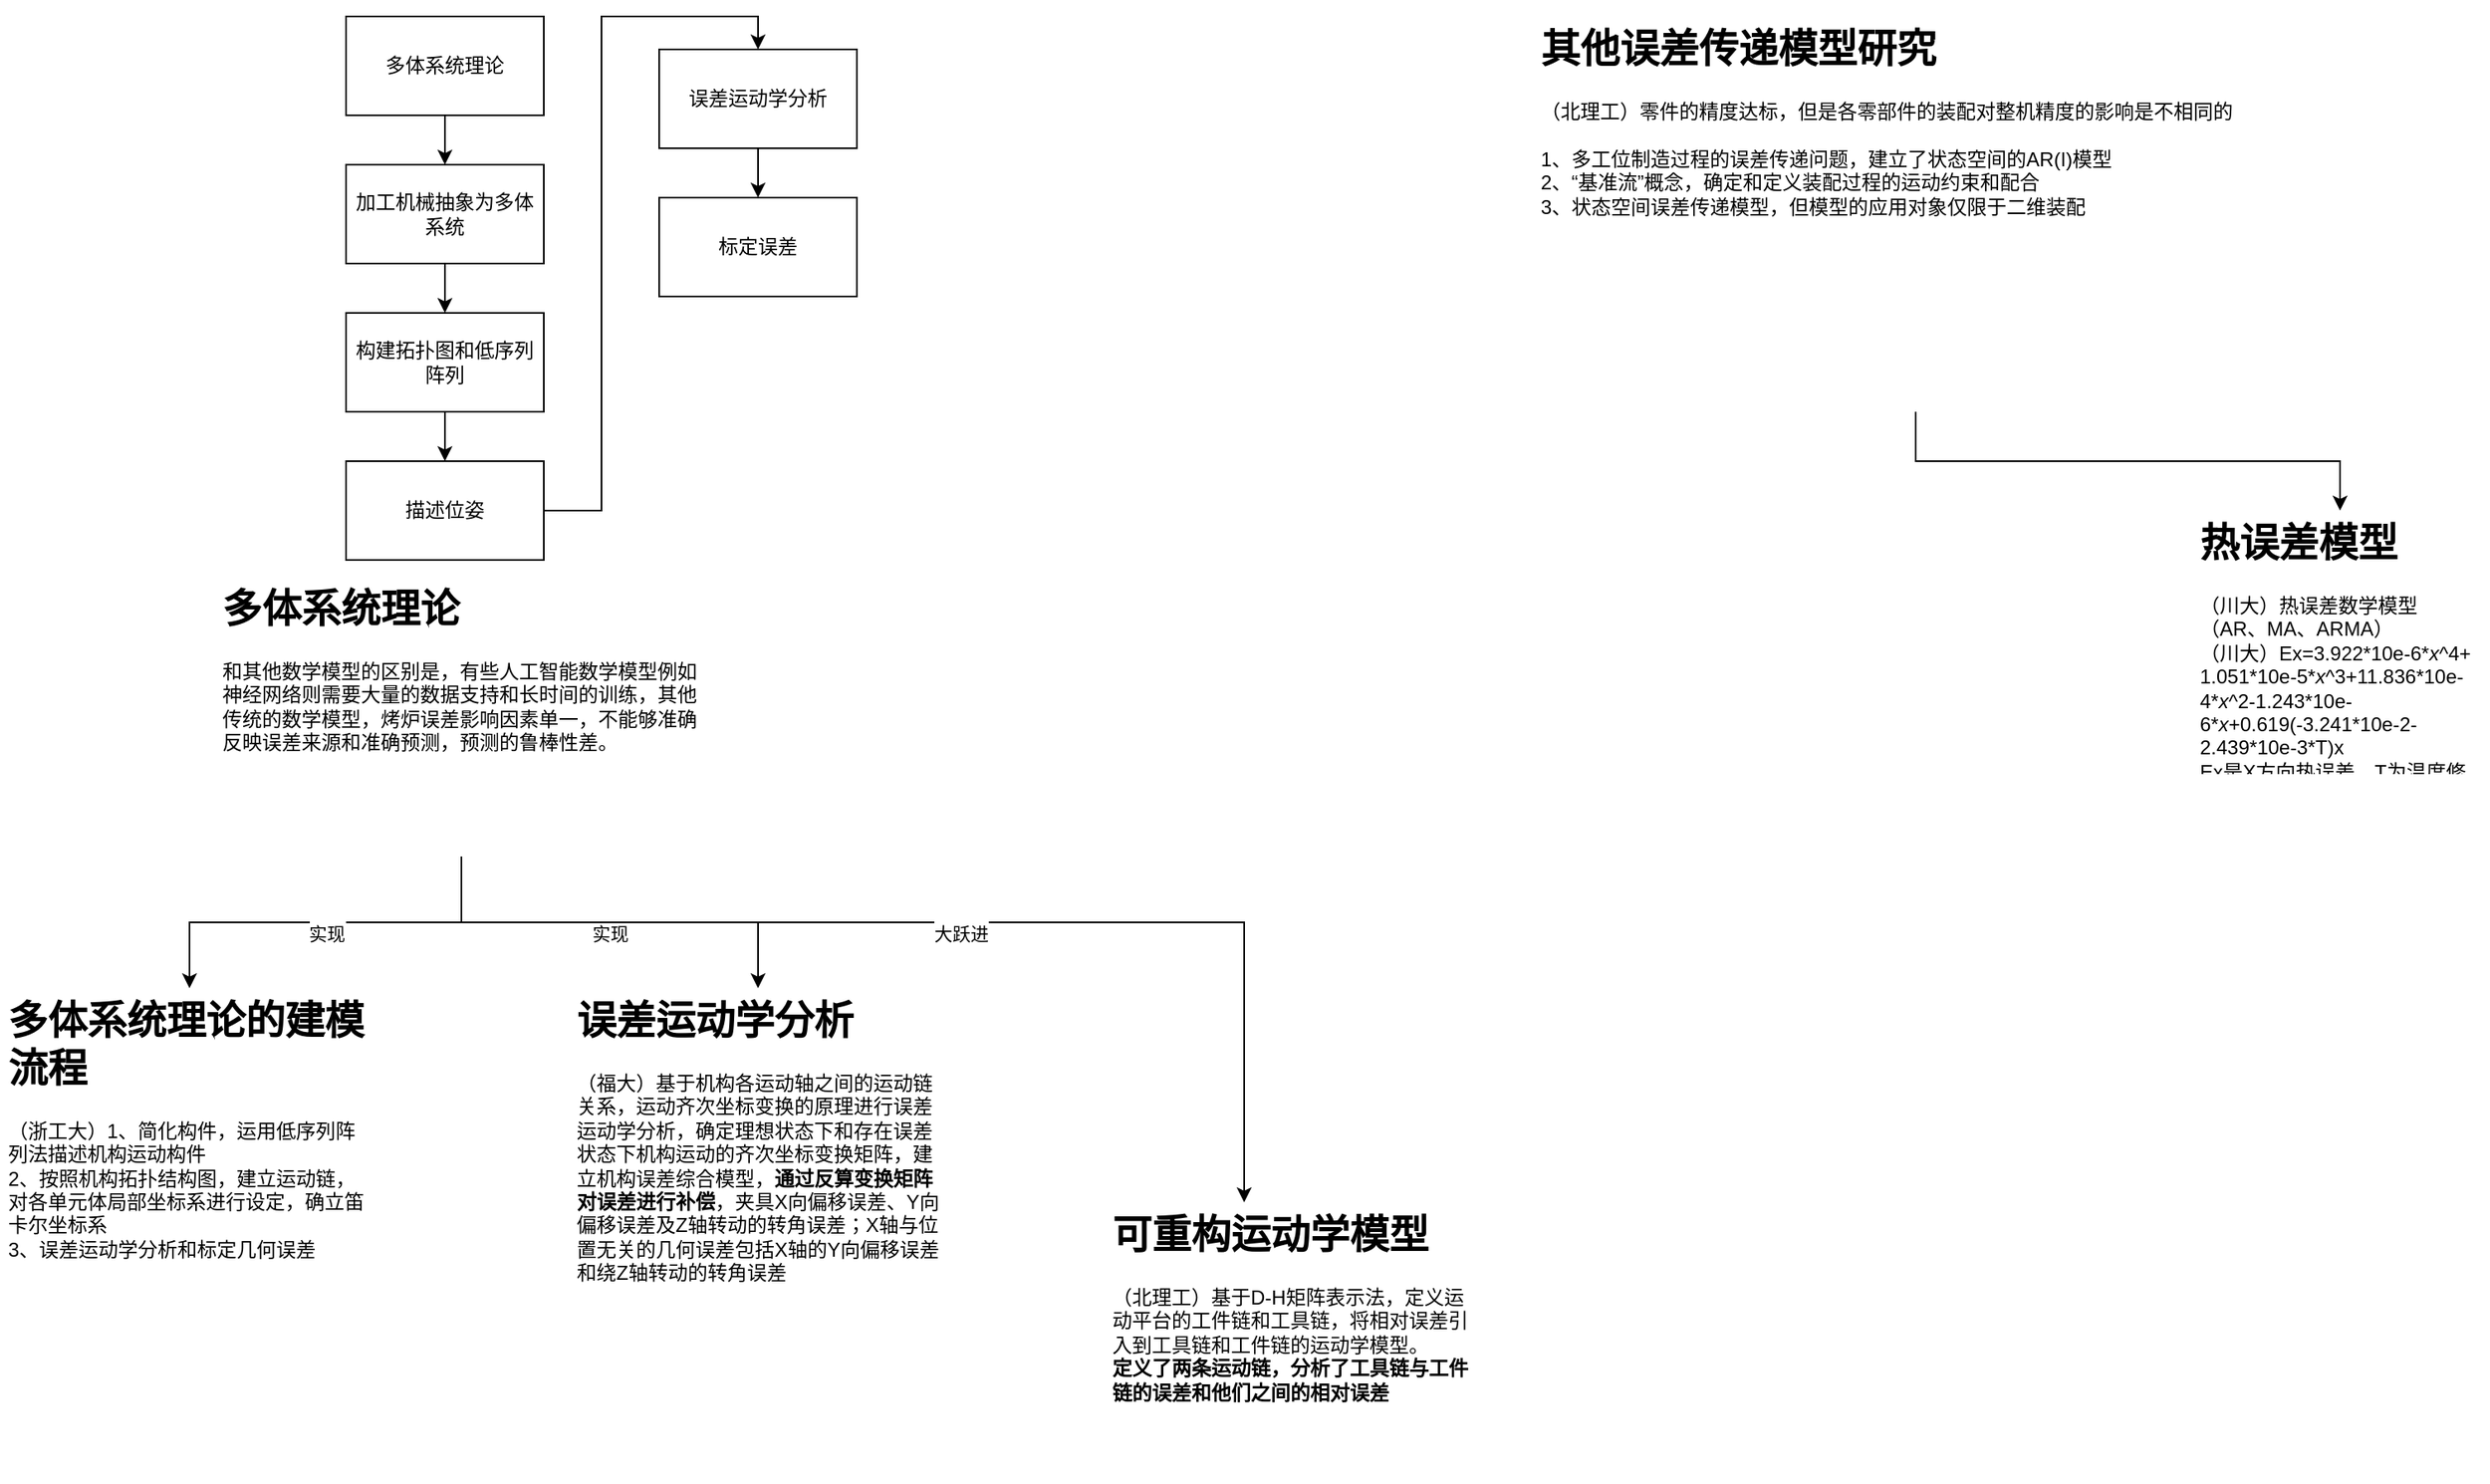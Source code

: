 <mxfile version="21.5.0" type="github">
  <diagram name="第 1 页" id="POoLvG0KGlz7YIlAlJ7y">
    <mxGraphModel dx="1430" dy="775" grid="1" gridSize="10" guides="1" tooltips="1" connect="1" arrows="1" fold="1" page="1" pageScale="1" pageWidth="827" pageHeight="1169" math="0" shadow="0">
      <root>
        <mxCell id="0" />
        <mxCell id="1" parent="0" />
        <mxCell id="0pfpKlWeKUPqLyrlaD7A-12" value="" style="edgeStyle=orthogonalEdgeStyle;rounded=0;orthogonalLoop=1;jettySize=auto;html=1;" edge="1" parent="1" source="0pfpKlWeKUPqLyrlaD7A-1" target="0pfpKlWeKUPqLyrlaD7A-11">
          <mxGeometry relative="1" as="geometry" />
        </mxCell>
        <mxCell id="0pfpKlWeKUPqLyrlaD7A-1" value="多体系统理论" style="rounded=0;whiteSpace=wrap;html=1;" vertex="1" parent="1">
          <mxGeometry x="300" y="10" width="120" height="60" as="geometry" />
        </mxCell>
        <mxCell id="0pfpKlWeKUPqLyrlaD7A-21" value="" style="edgeStyle=orthogonalEdgeStyle;rounded=0;orthogonalLoop=1;jettySize=auto;html=1;" edge="1" parent="1" source="0pfpKlWeKUPqLyrlaD7A-2" target="0pfpKlWeKUPqLyrlaD7A-20">
          <mxGeometry relative="1" as="geometry" />
        </mxCell>
        <mxCell id="0pfpKlWeKUPqLyrlaD7A-2" value="误差运动学分析" style="rounded=0;whiteSpace=wrap;html=1;" vertex="1" parent="1">
          <mxGeometry x="490" y="30" width="120" height="60" as="geometry" />
        </mxCell>
        <mxCell id="0pfpKlWeKUPqLyrlaD7A-25" value="&lt;br&gt;实现" style="edgeStyle=orthogonalEdgeStyle;rounded=0;orthogonalLoop=1;jettySize=auto;html=1;" edge="1" parent="1" source="0pfpKlWeKUPqLyrlaD7A-5" target="0pfpKlWeKUPqLyrlaD7A-24">
          <mxGeometry relative="1" as="geometry" />
        </mxCell>
        <mxCell id="0pfpKlWeKUPqLyrlaD7A-26" value="&lt;br&gt;实现" style="edgeStyle=orthogonalEdgeStyle;rounded=0;orthogonalLoop=1;jettySize=auto;html=1;" edge="1" parent="1" source="0pfpKlWeKUPqLyrlaD7A-5" target="0pfpKlWeKUPqLyrlaD7A-23">
          <mxGeometry relative="1" as="geometry" />
        </mxCell>
        <mxCell id="0pfpKlWeKUPqLyrlaD7A-28" value="&lt;br&gt;大跃进" style="edgeStyle=orthogonalEdgeStyle;rounded=0;orthogonalLoop=1;jettySize=auto;html=1;" edge="1" parent="1" source="0pfpKlWeKUPqLyrlaD7A-5" target="0pfpKlWeKUPqLyrlaD7A-27">
          <mxGeometry relative="1" as="geometry">
            <Array as="points">
              <mxPoint x="370" y="560" />
              <mxPoint x="845" y="560" />
            </Array>
          </mxGeometry>
        </mxCell>
        <mxCell id="0pfpKlWeKUPqLyrlaD7A-5" value="&lt;h1&gt;多体系统理论&lt;/h1&gt;&lt;div&gt;和其他数学模型的区别是，有些人工智能数学模型例如神经网络则需要大量的数据支持和长时间的训练，其他传统的数学模型，烤炉误差影响因素单一，不能够准确反映误差来源和准确预测，预测的鲁棒性差。&lt;/div&gt;&lt;div&gt;&lt;br&gt;&lt;/div&gt;&lt;div&gt;&lt;br&gt;&lt;/div&gt;" style="text;html=1;strokeColor=none;fillColor=none;spacing=5;spacingTop=-20;whiteSpace=wrap;overflow=hidden;rounded=0;" vertex="1" parent="1">
          <mxGeometry x="220" y="350" width="300" height="170" as="geometry" />
        </mxCell>
        <mxCell id="0pfpKlWeKUPqLyrlaD7A-9" style="edgeStyle=orthogonalEdgeStyle;rounded=0;orthogonalLoop=1;jettySize=auto;html=1;" edge="1" parent="1" source="0pfpKlWeKUPqLyrlaD7A-6" target="0pfpKlWeKUPqLyrlaD7A-8">
          <mxGeometry relative="1" as="geometry" />
        </mxCell>
        <mxCell id="0pfpKlWeKUPqLyrlaD7A-6" value="&lt;h1&gt;其他误差传递模型研究&lt;/h1&gt;&lt;div&gt;（北理工）零件的精度达标，但是各零部件的装配对整机精度的影响是不相同的&lt;/div&gt;&lt;div&gt;&lt;br&gt;&lt;/div&gt;&lt;div&gt;1、多工位制造过程的误差传递问题，建立了状态空间的AR(I)模型&lt;/div&gt;&lt;div&gt;2、“基准流”概念，确定和定义装配过程的运动约束和配合&lt;/div&gt;&lt;div&gt;3、状态空间误差传递模型，但模型的应用对象仅限于二维装配&lt;/div&gt;&lt;div&gt;&lt;br&gt;&lt;/div&gt;&lt;div&gt;&lt;br&gt;&lt;/div&gt;" style="text;html=1;strokeColor=none;fillColor=none;spacing=5;spacingTop=-20;whiteSpace=wrap;overflow=hidden;rounded=0;" vertex="1" parent="1">
          <mxGeometry x="1020" y="10" width="465" height="240" as="geometry" />
        </mxCell>
        <mxCell id="0pfpKlWeKUPqLyrlaD7A-8" value="&lt;h1&gt;热误差模型&lt;/h1&gt;（川大）热误差数学模型（AR、MA、ARMA）&lt;div&gt;（川大）Ex=3.922*10e-6*&lt;i&gt;x&lt;/i&gt;^4+&lt;/div&gt;1.051*10e-5*&lt;i style=&quot;border-color: var(--border-color);&quot;&gt;x&lt;/i&gt;^3+11.836*10e-4*&lt;i style=&quot;border-color: var(--border-color);&quot;&gt;x&lt;/i&gt;^2-1.243*10e-6*&lt;i style=&quot;border-color: var(--border-color);&quot;&gt;x&lt;/i&gt;+0.619(-3.241*10e-2-2.439*10e-3*T)x&lt;br&gt;Ex是X方向热误差，T为温度修正系数" style="text;html=1;strokeColor=none;fillColor=none;spacing=5;spacingTop=-20;whiteSpace=wrap;overflow=hidden;rounded=0;" vertex="1" parent="1">
          <mxGeometry x="1420" y="310" width="180" height="160" as="geometry" />
        </mxCell>
        <mxCell id="0pfpKlWeKUPqLyrlaD7A-15" value="" style="edgeStyle=orthogonalEdgeStyle;rounded=0;orthogonalLoop=1;jettySize=auto;html=1;" edge="1" parent="1" source="0pfpKlWeKUPqLyrlaD7A-11" target="0pfpKlWeKUPqLyrlaD7A-14">
          <mxGeometry relative="1" as="geometry" />
        </mxCell>
        <mxCell id="0pfpKlWeKUPqLyrlaD7A-11" value="加工机械抽象为多体系统" style="whiteSpace=wrap;html=1;rounded=0;" vertex="1" parent="1">
          <mxGeometry x="300" y="100" width="120" height="60" as="geometry" />
        </mxCell>
        <mxCell id="0pfpKlWeKUPqLyrlaD7A-19" value="" style="edgeStyle=orthogonalEdgeStyle;rounded=0;orthogonalLoop=1;jettySize=auto;html=1;" edge="1" parent="1" source="0pfpKlWeKUPqLyrlaD7A-14" target="0pfpKlWeKUPqLyrlaD7A-18">
          <mxGeometry relative="1" as="geometry" />
        </mxCell>
        <mxCell id="0pfpKlWeKUPqLyrlaD7A-14" value="构建拓扑图和低序列阵列" style="whiteSpace=wrap;html=1;rounded=0;" vertex="1" parent="1">
          <mxGeometry x="300" y="190" width="120" height="60" as="geometry" />
        </mxCell>
        <mxCell id="0pfpKlWeKUPqLyrlaD7A-22" style="edgeStyle=orthogonalEdgeStyle;rounded=0;orthogonalLoop=1;jettySize=auto;html=1;entryX=0.5;entryY=0;entryDx=0;entryDy=0;" edge="1" parent="1" source="0pfpKlWeKUPqLyrlaD7A-18" target="0pfpKlWeKUPqLyrlaD7A-2">
          <mxGeometry relative="1" as="geometry" />
        </mxCell>
        <mxCell id="0pfpKlWeKUPqLyrlaD7A-18" value="描述位姿" style="rounded=0;whiteSpace=wrap;html=1;" vertex="1" parent="1">
          <mxGeometry x="300" y="280" width="120" height="60" as="geometry" />
        </mxCell>
        <mxCell id="0pfpKlWeKUPqLyrlaD7A-20" value="标定误差" style="whiteSpace=wrap;html=1;rounded=0;" vertex="1" parent="1">
          <mxGeometry x="490" y="120" width="120" height="60" as="geometry" />
        </mxCell>
        <mxCell id="0pfpKlWeKUPqLyrlaD7A-23" value="&lt;h1&gt;误差运动学分析&lt;/h1&gt;&lt;div&gt;（福大）基于机构各运动轴之间的运动链&lt;/div&gt;&lt;div&gt;关系，运动齐次坐标变换的原理进行误差运动学分析，确定理想状态下和存在误差状态下机构运动的齐次坐标变换矩阵，建立机构误差综合模型，&lt;b&gt;通过反算变换矩阵对误差进行补偿&lt;/b&gt;，夹具X向偏移误差、Y向偏移误差及Z轴转动的转角误差；X轴与位置无关的几何误差包括X轴的Y向偏移误差和绕Z轴转动的转角误差&lt;/div&gt;" style="text;html=1;strokeColor=none;fillColor=none;spacing=5;spacingTop=-20;whiteSpace=wrap;overflow=hidden;rounded=0;" vertex="1" parent="1">
          <mxGeometry x="435" y="600" width="230" height="240" as="geometry" />
        </mxCell>
        <mxCell id="0pfpKlWeKUPqLyrlaD7A-24" value="&lt;h1&gt;多体系统理论的建模流程&lt;/h1&gt;&lt;div&gt;（浙工大）1、简化构件，运用低序列阵列法描述机构运动构件&lt;/div&gt;&lt;div style=&quot;border-color: var(--border-color);&quot;&gt;2、按照机构拓扑结构图，建立运动链，对各单元体局部坐标系进行设定，确立笛卡尔坐标系&lt;/div&gt;&lt;div style=&quot;border-color: var(--border-color);&quot;&gt;3、误差运动学分析和标定几何误差&lt;/div&gt;" style="text;html=1;strokeColor=none;fillColor=none;spacing=5;spacingTop=-20;whiteSpace=wrap;overflow=hidden;rounded=0;" vertex="1" parent="1">
          <mxGeometry x="90" y="600" width="230" height="240" as="geometry" />
        </mxCell>
        <mxCell id="0pfpKlWeKUPqLyrlaD7A-27" value="&lt;h1&gt;可重构运动学模型&lt;/h1&gt;&lt;div&gt;（北理工）基于D-H矩阵表示法，定义运动平台的工件链和工具链，将相对误差引入到工具链和工件链的运动学模型。&lt;br&gt;&lt;/div&gt;&lt;div&gt;&lt;b&gt;定义了两条运动链，分析了工具链与工件链的误差和他们之间的相对误差&lt;/b&gt;&lt;/div&gt;" style="text;html=1;strokeColor=none;fillColor=none;spacing=5;spacingTop=-20;whiteSpace=wrap;overflow=hidden;rounded=0;" vertex="1" parent="1">
          <mxGeometry x="760" y="730" width="230" height="170" as="geometry" />
        </mxCell>
      </root>
    </mxGraphModel>
  </diagram>
</mxfile>
